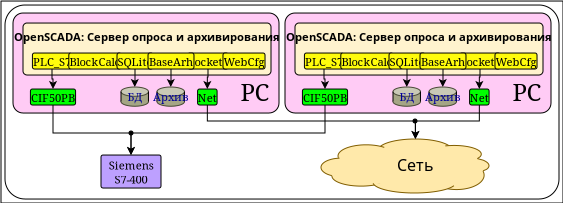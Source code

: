 <?xml version="1.0" encoding="UTF-8"?>
<dia:diagram xmlns:dia="http://www.lysator.liu.se/~alla/dia/">
  <dia:layer name="Тло" visible="true">
    <dia:object type="Standard - Box" version="0" id="O0">
      <dia:attribute name="obj_pos">
        <dia:point val="15.4,0.2"/>
      </dia:attribute>
      <dia:attribute name="obj_bb">
        <dia:rectangle val="15.4,0.2;43.5,10.3"/>
      </dia:attribute>
      <dia:attribute name="elem_corner">
        <dia:point val="15.4,0.2"/>
      </dia:attribute>
      <dia:attribute name="elem_width">
        <dia:real val="28.1"/>
      </dia:attribute>
      <dia:attribute name="elem_height">
        <dia:real val="10.1"/>
      </dia:attribute>
      <dia:attribute name="border_width">
        <dia:real val="0"/>
      </dia:attribute>
      <dia:attribute name="show_background">
        <dia:boolean val="true"/>
      </dia:attribute>
      <dia:attribute name="corner_radius">
        <dia:real val="1.175e-39"/>
      </dia:attribute>
    </dia:object>
    <dia:group>
      <dia:object type="Standard - Box" version="0" id="O1">
        <dia:attribute name="obj_pos">
          <dia:point val="15.6,0.4"/>
        </dia:attribute>
        <dia:attribute name="obj_bb">
          <dia:rectangle val="15.575,0.375;43.325,10.125"/>
        </dia:attribute>
        <dia:attribute name="elem_corner">
          <dia:point val="15.6,0.4"/>
        </dia:attribute>
        <dia:attribute name="elem_width">
          <dia:real val="27.7"/>
        </dia:attribute>
        <dia:attribute name="elem_height">
          <dia:real val="9.7"/>
        </dia:attribute>
        <dia:attribute name="border_width">
          <dia:real val="0.05"/>
        </dia:attribute>
        <dia:attribute name="show_background">
          <dia:boolean val="true"/>
        </dia:attribute>
        <dia:attribute name="corner_radius">
          <dia:real val="1"/>
        </dia:attribute>
      </dia:object>
      <dia:object type="Flowchart - Box" version="0" id="O2">
        <dia:attribute name="obj_pos">
          <dia:point val="20.4,7.9"/>
        </dia:attribute>
        <dia:attribute name="obj_bb">
          <dia:rectangle val="20.375,7.875;23.425,9.575"/>
        </dia:attribute>
        <dia:attribute name="elem_corner">
          <dia:point val="20.4,7.9"/>
        </dia:attribute>
        <dia:attribute name="elem_width">
          <dia:real val="3"/>
        </dia:attribute>
        <dia:attribute name="elem_height">
          <dia:real val="1.65"/>
        </dia:attribute>
        <dia:attribute name="border_width">
          <dia:real val="0.05"/>
        </dia:attribute>
        <dia:attribute name="inner_color">
          <dia:color val="#bda0ff"/>
        </dia:attribute>
        <dia:attribute name="show_background">
          <dia:boolean val="true"/>
        </dia:attribute>
        <dia:attribute name="corner_radius">
          <dia:real val="0.1"/>
        </dia:attribute>
        <dia:attribute name="padding">
          <dia:real val="0.1"/>
        </dia:attribute>
        <dia:attribute name="text">
          <dia:composite type="text">
            <dia:attribute name="string">
              <dia:string>#Siemens
S7-400#</dia:string>
            </dia:attribute>
            <dia:attribute name="font">
              <dia:font family="serif" style="0" name="Times-Roman"/>
            </dia:attribute>
            <dia:attribute name="height">
              <dia:real val="0.7"/>
            </dia:attribute>
            <dia:attribute name="pos">
              <dia:point val="21.9,8.525"/>
            </dia:attribute>
            <dia:attribute name="color">
              <dia:color val="#000000"/>
            </dia:attribute>
            <dia:attribute name="alignment">
              <dia:enum val="1"/>
            </dia:attribute>
          </dia:composite>
        </dia:attribute>
      </dia:object>
      <dia:group>
        <dia:object type="Cisco - Cloud Gold" version="0" id="O3">
          <dia:attribute name="obj_pos">
            <dia:point val="31.4,7.1"/>
          </dia:attribute>
          <dia:attribute name="obj_bb">
            <dia:rectangle val="31.399,7.099;39.8,9.8"/>
          </dia:attribute>
          <dia:attribute name="elem_corner">
            <dia:point val="31.4,7.1"/>
          </dia:attribute>
          <dia:attribute name="elem_width">
            <dia:real val="8.4"/>
          </dia:attribute>
          <dia:attribute name="elem_height">
            <dia:real val="2.7"/>
          </dia:attribute>
          <dia:attribute name="line_width">
            <dia:real val="0.1"/>
          </dia:attribute>
          <dia:attribute name="line_colour">
            <dia:color val="#000000"/>
          </dia:attribute>
          <dia:attribute name="fill_colour">
            <dia:color val="#ffffff"/>
          </dia:attribute>
          <dia:attribute name="show_background">
            <dia:boolean val="true"/>
          </dia:attribute>
          <dia:attribute name="line_style">
            <dia:enum val="0"/>
            <dia:real val="1"/>
          </dia:attribute>
          <dia:attribute name="flip_horizontal">
            <dia:boolean val="false"/>
          </dia:attribute>
          <dia:attribute name="flip_vertical">
            <dia:boolean val="false"/>
          </dia:attribute>
        </dia:object>
        <dia:object type="Standard - Text" version="0" id="O4">
          <dia:attribute name="obj_pos">
            <dia:point val="35.2,8.7"/>
          </dia:attribute>
          <dia:attribute name="obj_bb">
            <dia:rectangle val="35.2,7.95;36.9,9.2"/>
          </dia:attribute>
          <dia:attribute name="text">
            <dia:composite type="text">
              <dia:attribute name="string">
                <dia:string>#Сеть#</dia:string>
              </dia:attribute>
              <dia:attribute name="font">
                <dia:font family="sans" style="0" name="Helvetica"/>
              </dia:attribute>
              <dia:attribute name="height">
                <dia:real val="1"/>
              </dia:attribute>
              <dia:attribute name="pos">
                <dia:point val="35.2,8.7"/>
              </dia:attribute>
              <dia:attribute name="color">
                <dia:color val="#000000"/>
              </dia:attribute>
              <dia:attribute name="alignment">
                <dia:enum val="0"/>
              </dia:attribute>
            </dia:composite>
          </dia:attribute>
        </dia:object>
      </dia:group>
      <dia:group>
        <dia:object type="Standard - Box" version="0" id="O5">
          <dia:attribute name="obj_pos">
            <dia:point val="16,0.8"/>
          </dia:attribute>
          <dia:attribute name="obj_bb">
            <dia:rectangle val="15.975,0.775;29.325,5.825"/>
          </dia:attribute>
          <dia:attribute name="elem_corner">
            <dia:point val="16,0.8"/>
          </dia:attribute>
          <dia:attribute name="elem_width">
            <dia:real val="13.3"/>
          </dia:attribute>
          <dia:attribute name="elem_height">
            <dia:real val="5"/>
          </dia:attribute>
          <dia:attribute name="border_width">
            <dia:real val="0.05"/>
          </dia:attribute>
          <dia:attribute name="inner_color">
            <dia:color val="#ffcbf5"/>
          </dia:attribute>
          <dia:attribute name="show_background">
            <dia:boolean val="true"/>
          </dia:attribute>
          <dia:attribute name="corner_radius">
            <dia:real val="0.5"/>
          </dia:attribute>
        </dia:object>
        <dia:object type="Standard - Box" version="0" id="O6">
          <dia:attribute name="obj_pos">
            <dia:point val="16.5,1.3"/>
          </dia:attribute>
          <dia:attribute name="obj_bb">
            <dia:rectangle val="16.475,1.275;28.925,3.925"/>
          </dia:attribute>
          <dia:attribute name="elem_corner">
            <dia:point val="16.5,1.3"/>
          </dia:attribute>
          <dia:attribute name="elem_width">
            <dia:real val="12.4"/>
          </dia:attribute>
          <dia:attribute name="elem_height">
            <dia:real val="2.6"/>
          </dia:attribute>
          <dia:attribute name="border_width">
            <dia:real val="0.05"/>
          </dia:attribute>
          <dia:attribute name="inner_color">
            <dia:color val="#fff3ce"/>
          </dia:attribute>
          <dia:attribute name="show_background">
            <dia:boolean val="true"/>
          </dia:attribute>
          <dia:attribute name="corner_radius">
            <dia:real val="0.2"/>
          </dia:attribute>
        </dia:object>
        <dia:object type="Standard - Text" version="0" id="O7">
          <dia:attribute name="obj_pos">
            <dia:point val="28.1,5.2"/>
          </dia:attribute>
          <dia:attribute name="obj_bb">
            <dia:rectangle val="27.425,4.15;28.775,5.95"/>
          </dia:attribute>
          <dia:attribute name="text">
            <dia:composite type="text">
              <dia:attribute name="string">
                <dia:string>#PC#</dia:string>
              </dia:attribute>
              <dia:attribute name="font">
                <dia:font family="serif" style="0" name="Times-Roman"/>
              </dia:attribute>
              <dia:attribute name="height">
                <dia:real val="1.5"/>
              </dia:attribute>
              <dia:attribute name="pos">
                <dia:point val="28.1,5.2"/>
              </dia:attribute>
              <dia:attribute name="color">
                <dia:color val="#000000"/>
              </dia:attribute>
              <dia:attribute name="alignment">
                <dia:enum val="1"/>
              </dia:attribute>
            </dia:composite>
          </dia:attribute>
        </dia:object>
        <dia:object type="Flowchart - Box" version="0" id="O8">
          <dia:attribute name="obj_pos">
            <dia:point val="17,4.6"/>
          </dia:attribute>
          <dia:attribute name="obj_bb">
            <dia:rectangle val="16.975,4.575;19.025,5.425"/>
          </dia:attribute>
          <dia:attribute name="elem_corner">
            <dia:point val="17,4.6"/>
          </dia:attribute>
          <dia:attribute name="elem_width">
            <dia:real val="2"/>
          </dia:attribute>
          <dia:attribute name="elem_height">
            <dia:real val="0.8"/>
          </dia:attribute>
          <dia:attribute name="border_width">
            <dia:real val="0.05"/>
          </dia:attribute>
          <dia:attribute name="inner_color">
            <dia:color val="#00ff00"/>
          </dia:attribute>
          <dia:attribute name="show_background">
            <dia:boolean val="true"/>
          </dia:attribute>
          <dia:attribute name="corner_radius">
            <dia:real val="0.1"/>
          </dia:attribute>
          <dia:attribute name="padding">
            <dia:real val="0"/>
          </dia:attribute>
          <dia:attribute name="text">
            <dia:composite type="text">
              <dia:attribute name="string">
                <dia:string>#CIF50PB#</dia:string>
              </dia:attribute>
              <dia:attribute name="font">
                <dia:font family="serif" style="0" name="Times-Roman"/>
              </dia:attribute>
              <dia:attribute name="height">
                <dia:real val="0.7"/>
              </dia:attribute>
              <dia:attribute name="pos">
                <dia:point val="18,5.15"/>
              </dia:attribute>
              <dia:attribute name="color">
                <dia:color val="#000000"/>
              </dia:attribute>
              <dia:attribute name="alignment">
                <dia:enum val="1"/>
              </dia:attribute>
            </dia:composite>
          </dia:attribute>
        </dia:object>
        <dia:object type="Flowchart - Box" version="0" id="O9">
          <dia:attribute name="obj_pos">
            <dia:point val="17,2.8"/>
          </dia:attribute>
          <dia:attribute name="obj_bb">
            <dia:rectangle val="16.975,2.775;18.925,3.625"/>
          </dia:attribute>
          <dia:attribute name="elem_corner">
            <dia:point val="17,2.8"/>
          </dia:attribute>
          <dia:attribute name="elem_width">
            <dia:real val="1.9"/>
          </dia:attribute>
          <dia:attribute name="elem_height">
            <dia:real val="0.8"/>
          </dia:attribute>
          <dia:attribute name="border_width">
            <dia:real val="0.05"/>
          </dia:attribute>
          <dia:attribute name="inner_color">
            <dia:color val="#fffc0c"/>
          </dia:attribute>
          <dia:attribute name="show_background">
            <dia:boolean val="true"/>
          </dia:attribute>
          <dia:attribute name="corner_radius">
            <dia:real val="0.1"/>
          </dia:attribute>
          <dia:attribute name="padding">
            <dia:real val="0"/>
          </dia:attribute>
          <dia:attribute name="text">
            <dia:composite type="text">
              <dia:attribute name="string">
                <dia:string>#PLC_S7#</dia:string>
              </dia:attribute>
              <dia:attribute name="font">
                <dia:font family="serif" style="0" name="Times-Roman"/>
              </dia:attribute>
              <dia:attribute name="height">
                <dia:real val="0.7"/>
              </dia:attribute>
              <dia:attribute name="pos">
                <dia:point val="17.95,3.35"/>
              </dia:attribute>
              <dia:attribute name="color">
                <dia:color val="#000000"/>
              </dia:attribute>
              <dia:attribute name="alignment">
                <dia:enum val="1"/>
              </dia:attribute>
            </dia:composite>
          </dia:attribute>
        </dia:object>
        <dia:object type="Standard - ZigZagLine" version="1" id="O10">
          <dia:attribute name="obj_pos">
            <dia:point val="17.95,3.6"/>
          </dia:attribute>
          <dia:attribute name="obj_bb">
            <dia:rectangle val="17.7,3.575;18.3,4.625"/>
          </dia:attribute>
          <dia:attribute name="orth_points">
            <dia:point val="17.95,3.6"/>
            <dia:point val="17.95,4.1"/>
            <dia:point val="18,4.1"/>
            <dia:point val="18,4.6"/>
          </dia:attribute>
          <dia:attribute name="orth_orient">
            <dia:enum val="1"/>
            <dia:enum val="0"/>
            <dia:enum val="1"/>
          </dia:attribute>
          <dia:attribute name="autorouting">
            <dia:boolean val="false"/>
          </dia:attribute>
          <dia:attribute name="line_width">
            <dia:real val="0.05"/>
          </dia:attribute>
          <dia:attribute name="end_arrow">
            <dia:enum val="22"/>
          </dia:attribute>
          <dia:attribute name="end_arrow_length">
            <dia:real val="0.3"/>
          </dia:attribute>
          <dia:attribute name="end_arrow_width">
            <dia:real val="0.3"/>
          </dia:attribute>
          <dia:connections>
            <dia:connection handle="0" to="O9" connection="13"/>
            <dia:connection handle="1" to="O8" connection="2"/>
          </dia:connections>
        </dia:object>
        <dia:object type="Standard - Text" version="0" id="O11">
          <dia:attribute name="obj_pos">
            <dia:point val="22.7,2.2"/>
          </dia:attribute>
          <dia:attribute name="obj_bb">
            <dia:rectangle val="16.875,1.65;28.525,2.55"/>
          </dia:attribute>
          <dia:attribute name="text">
            <dia:composite type="text">
              <dia:attribute name="string">
                <dia:string>#OpenSCADA: Сервер опроса и архивирования#</dia:string>
              </dia:attribute>
              <dia:attribute name="font">
                <dia:font family="sans" style="80" name="Helvetica-Bold"/>
              </dia:attribute>
              <dia:attribute name="height">
                <dia:real val="0.7"/>
              </dia:attribute>
              <dia:attribute name="pos">
                <dia:point val="22.7,2.2"/>
              </dia:attribute>
              <dia:attribute name="color">
                <dia:color val="#000000"/>
              </dia:attribute>
              <dia:attribute name="alignment">
                <dia:enum val="1"/>
              </dia:attribute>
            </dia:composite>
          </dia:attribute>
        </dia:object>
        <dia:object type="Flowchart - Box" version="0" id="O12">
          <dia:attribute name="obj_pos">
            <dia:point val="19,2.8"/>
          </dia:attribute>
          <dia:attribute name="obj_bb">
            <dia:rectangle val="18.975,2.775;21.225,3.625"/>
          </dia:attribute>
          <dia:attribute name="elem_corner">
            <dia:point val="19,2.8"/>
          </dia:attribute>
          <dia:attribute name="elem_width">
            <dia:real val="2.2"/>
          </dia:attribute>
          <dia:attribute name="elem_height">
            <dia:real val="0.8"/>
          </dia:attribute>
          <dia:attribute name="border_width">
            <dia:real val="0.05"/>
          </dia:attribute>
          <dia:attribute name="inner_color">
            <dia:color val="#fffc0c"/>
          </dia:attribute>
          <dia:attribute name="show_background">
            <dia:boolean val="true"/>
          </dia:attribute>
          <dia:attribute name="corner_radius">
            <dia:real val="0.1"/>
          </dia:attribute>
          <dia:attribute name="padding">
            <dia:real val="0"/>
          </dia:attribute>
          <dia:attribute name="text">
            <dia:composite type="text">
              <dia:attribute name="string">
                <dia:string>#BlockCalc#</dia:string>
              </dia:attribute>
              <dia:attribute name="font">
                <dia:font family="serif" style="0" name="Times-Roman"/>
              </dia:attribute>
              <dia:attribute name="height">
                <dia:real val="0.7"/>
              </dia:attribute>
              <dia:attribute name="pos">
                <dia:point val="20.1,3.35"/>
              </dia:attribute>
              <dia:attribute name="color">
                <dia:color val="#000000"/>
              </dia:attribute>
              <dia:attribute name="alignment">
                <dia:enum val="1"/>
              </dia:attribute>
            </dia:composite>
          </dia:attribute>
        </dia:object>
        <dia:object type="Flowchart - Box" version="0" id="O13">
          <dia:attribute name="obj_pos">
            <dia:point val="24.9,2.8"/>
          </dia:attribute>
          <dia:attribute name="obj_bb">
            <dia:rectangle val="24.875,2.775;26.625,3.625"/>
          </dia:attribute>
          <dia:attribute name="elem_corner">
            <dia:point val="24.9,2.8"/>
          </dia:attribute>
          <dia:attribute name="elem_width">
            <dia:real val="1.7"/>
          </dia:attribute>
          <dia:attribute name="elem_height">
            <dia:real val="0.8"/>
          </dia:attribute>
          <dia:attribute name="border_width">
            <dia:real val="0.05"/>
          </dia:attribute>
          <dia:attribute name="inner_color">
            <dia:color val="#fffc0c"/>
          </dia:attribute>
          <dia:attribute name="show_background">
            <dia:boolean val="true"/>
          </dia:attribute>
          <dia:attribute name="corner_radius">
            <dia:real val="0.1"/>
          </dia:attribute>
          <dia:attribute name="padding">
            <dia:real val="0"/>
          </dia:attribute>
          <dia:attribute name="text">
            <dia:composite type="text">
              <dia:attribute name="string">
                <dia:string>#Sockets#</dia:string>
              </dia:attribute>
              <dia:attribute name="font">
                <dia:font family="serif" style="0" name="Times-Roman"/>
              </dia:attribute>
              <dia:attribute name="height">
                <dia:real val="0.7"/>
              </dia:attribute>
              <dia:attribute name="pos">
                <dia:point val="25.75,3.35"/>
              </dia:attribute>
              <dia:attribute name="color">
                <dia:color val="#000000"/>
              </dia:attribute>
              <dia:attribute name="alignment">
                <dia:enum val="1"/>
              </dia:attribute>
            </dia:composite>
          </dia:attribute>
        </dia:object>
        <dia:object type="Flowchart - Box" version="0" id="O14">
          <dia:attribute name="obj_pos">
            <dia:point val="25.3,4.6"/>
          </dia:attribute>
          <dia:attribute name="obj_bb">
            <dia:rectangle val="25.275,4.575;26.159,5.425"/>
          </dia:attribute>
          <dia:attribute name="elem_corner">
            <dia:point val="25.3,4.6"/>
          </dia:attribute>
          <dia:attribute name="elem_width">
            <dia:real val="0.834"/>
          </dia:attribute>
          <dia:attribute name="elem_height">
            <dia:real val="0.8"/>
          </dia:attribute>
          <dia:attribute name="border_width">
            <dia:real val="0.05"/>
          </dia:attribute>
          <dia:attribute name="inner_color">
            <dia:color val="#00ff00"/>
          </dia:attribute>
          <dia:attribute name="show_background">
            <dia:boolean val="true"/>
          </dia:attribute>
          <dia:attribute name="corner_radius">
            <dia:real val="0.1"/>
          </dia:attribute>
          <dia:attribute name="padding">
            <dia:real val="0"/>
          </dia:attribute>
          <dia:attribute name="text">
            <dia:composite type="text">
              <dia:attribute name="string">
                <dia:string>#Net#</dia:string>
              </dia:attribute>
              <dia:attribute name="font">
                <dia:font family="serif" style="0" name="Times-Roman"/>
              </dia:attribute>
              <dia:attribute name="height">
                <dia:real val="0.7"/>
              </dia:attribute>
              <dia:attribute name="pos">
                <dia:point val="25.717,5.15"/>
              </dia:attribute>
              <dia:attribute name="color">
                <dia:color val="#000000"/>
              </dia:attribute>
              <dia:attribute name="alignment">
                <dia:enum val="1"/>
              </dia:attribute>
            </dia:composite>
          </dia:attribute>
        </dia:object>
        <dia:object type="Standard - ZigZagLine" version="1" id="O15">
          <dia:attribute name="obj_pos">
            <dia:point val="25.75,3.6"/>
          </dia:attribute>
          <dia:attribute name="obj_bb">
            <dia:rectangle val="25.417,3.575;26.017,4.625"/>
          </dia:attribute>
          <dia:attribute name="orth_points">
            <dia:point val="25.75,3.6"/>
            <dia:point val="25.75,4"/>
            <dia:point val="25.717,4"/>
            <dia:point val="25.717,4.6"/>
          </dia:attribute>
          <dia:attribute name="orth_orient">
            <dia:enum val="1"/>
            <dia:enum val="0"/>
            <dia:enum val="1"/>
          </dia:attribute>
          <dia:attribute name="autorouting">
            <dia:boolean val="false"/>
          </dia:attribute>
          <dia:attribute name="line_width">
            <dia:real val="0.05"/>
          </dia:attribute>
          <dia:attribute name="end_arrow">
            <dia:enum val="22"/>
          </dia:attribute>
          <dia:attribute name="end_arrow_length">
            <dia:real val="0.3"/>
          </dia:attribute>
          <dia:attribute name="end_arrow_width">
            <dia:real val="0.3"/>
          </dia:attribute>
          <dia:connections>
            <dia:connection handle="0" to="O13" connection="13"/>
            <dia:connection handle="1" to="O14" connection="2"/>
          </dia:connections>
        </dia:object>
        <dia:object type="Flowchart - Box" version="0" id="O16">
          <dia:attribute name="obj_pos">
            <dia:point val="21.3,2.8"/>
          </dia:attribute>
          <dia:attribute name="obj_bb">
            <dia:rectangle val="21.275,2.775;22.925,3.625"/>
          </dia:attribute>
          <dia:attribute name="elem_corner">
            <dia:point val="21.3,2.8"/>
          </dia:attribute>
          <dia:attribute name="elem_width">
            <dia:real val="1.6"/>
          </dia:attribute>
          <dia:attribute name="elem_height">
            <dia:real val="0.8"/>
          </dia:attribute>
          <dia:attribute name="border_width">
            <dia:real val="0.05"/>
          </dia:attribute>
          <dia:attribute name="inner_color">
            <dia:color val="#fffc0c"/>
          </dia:attribute>
          <dia:attribute name="show_background">
            <dia:boolean val="true"/>
          </dia:attribute>
          <dia:attribute name="corner_radius">
            <dia:real val="0.1"/>
          </dia:attribute>
          <dia:attribute name="padding">
            <dia:real val="0"/>
          </dia:attribute>
          <dia:attribute name="text">
            <dia:composite type="text">
              <dia:attribute name="string">
                <dia:string>#SQLite#</dia:string>
              </dia:attribute>
              <dia:attribute name="font">
                <dia:font family="serif" style="0" name="Times-Roman"/>
              </dia:attribute>
              <dia:attribute name="height">
                <dia:real val="0.7"/>
              </dia:attribute>
              <dia:attribute name="pos">
                <dia:point val="22.1,3.35"/>
              </dia:attribute>
              <dia:attribute name="color">
                <dia:color val="#000000"/>
              </dia:attribute>
              <dia:attribute name="alignment">
                <dia:enum val="1"/>
              </dia:attribute>
            </dia:composite>
          </dia:attribute>
        </dia:object>
        <dia:object type="Standard - ZigZagLine" version="1" id="O17">
          <dia:attribute name="obj_pos">
            <dia:point val="22.1,3.6"/>
          </dia:attribute>
          <dia:attribute name="obj_bb">
            <dia:rectangle val="21.789,3.575;22.389,4.525"/>
          </dia:attribute>
          <dia:attribute name="orth_points">
            <dia:point val="22.1,3.6"/>
            <dia:point val="22.1,4.2"/>
            <dia:point val="22.089,4.2"/>
            <dia:point val="22.089,4.5"/>
          </dia:attribute>
          <dia:attribute name="orth_orient">
            <dia:enum val="1"/>
            <dia:enum val="0"/>
            <dia:enum val="1"/>
          </dia:attribute>
          <dia:attribute name="autorouting">
            <dia:boolean val="false"/>
          </dia:attribute>
          <dia:attribute name="line_width">
            <dia:real val="0.05"/>
          </dia:attribute>
          <dia:attribute name="end_arrow">
            <dia:enum val="22"/>
          </dia:attribute>
          <dia:attribute name="end_arrow_length">
            <dia:real val="0.3"/>
          </dia:attribute>
          <dia:attribute name="end_arrow_width">
            <dia:real val="0.3"/>
          </dia:attribute>
          <dia:connections>
            <dia:connection handle="0" to="O16" connection="13"/>
          </dia:connections>
        </dia:object>
        <dia:object type="Flowchart - Box" version="0" id="O18">
          <dia:attribute name="obj_pos">
            <dia:point val="26.7,2.8"/>
          </dia:attribute>
          <dia:attribute name="obj_bb">
            <dia:rectangle val="26.675,2.775;28.425,3.625"/>
          </dia:attribute>
          <dia:attribute name="elem_corner">
            <dia:point val="26.7,2.8"/>
          </dia:attribute>
          <dia:attribute name="elem_width">
            <dia:real val="1.7"/>
          </dia:attribute>
          <dia:attribute name="elem_height">
            <dia:real val="0.8"/>
          </dia:attribute>
          <dia:attribute name="border_width">
            <dia:real val="0.05"/>
          </dia:attribute>
          <dia:attribute name="inner_color">
            <dia:color val="#fffc0c"/>
          </dia:attribute>
          <dia:attribute name="show_background">
            <dia:boolean val="true"/>
          </dia:attribute>
          <dia:attribute name="corner_radius">
            <dia:real val="0.1"/>
          </dia:attribute>
          <dia:attribute name="padding">
            <dia:real val="0"/>
          </dia:attribute>
          <dia:attribute name="text">
            <dia:composite type="text">
              <dia:attribute name="string">
                <dia:string>#WebCfg#</dia:string>
              </dia:attribute>
              <dia:attribute name="font">
                <dia:font family="serif" style="0" name="Times-Roman"/>
              </dia:attribute>
              <dia:attribute name="height">
                <dia:real val="0.7"/>
              </dia:attribute>
              <dia:attribute name="pos">
                <dia:point val="27.55,3.35"/>
              </dia:attribute>
              <dia:attribute name="color">
                <dia:color val="#000000"/>
              </dia:attribute>
              <dia:attribute name="alignment">
                <dia:enum val="1"/>
              </dia:attribute>
            </dia:composite>
          </dia:attribute>
        </dia:object>
        <dia:object type="Flowchart - Box" version="0" id="O19">
          <dia:attribute name="obj_pos">
            <dia:point val="23,2.8"/>
          </dia:attribute>
          <dia:attribute name="obj_bb">
            <dia:rectangle val="22.975,2.775;24.825,3.625"/>
          </dia:attribute>
          <dia:attribute name="elem_corner">
            <dia:point val="23,2.8"/>
          </dia:attribute>
          <dia:attribute name="elem_width">
            <dia:real val="1.8"/>
          </dia:attribute>
          <dia:attribute name="elem_height">
            <dia:real val="0.8"/>
          </dia:attribute>
          <dia:attribute name="border_width">
            <dia:real val="0.05"/>
          </dia:attribute>
          <dia:attribute name="inner_color">
            <dia:color val="#fffc0c"/>
          </dia:attribute>
          <dia:attribute name="show_background">
            <dia:boolean val="true"/>
          </dia:attribute>
          <dia:attribute name="corner_radius">
            <dia:real val="0.1"/>
          </dia:attribute>
          <dia:attribute name="padding">
            <dia:real val="0"/>
          </dia:attribute>
          <dia:attribute name="text">
            <dia:composite type="text">
              <dia:attribute name="string">
                <dia:string>#BaseArh#</dia:string>
              </dia:attribute>
              <dia:attribute name="font">
                <dia:font family="serif" style="0" name="Times-Roman"/>
              </dia:attribute>
              <dia:attribute name="height">
                <dia:real val="0.7"/>
              </dia:attribute>
              <dia:attribute name="pos">
                <dia:point val="23.9,3.35"/>
              </dia:attribute>
              <dia:attribute name="color">
                <dia:color val="#000000"/>
              </dia:attribute>
              <dia:attribute name="alignment">
                <dia:enum val="1"/>
              </dia:attribute>
            </dia:composite>
          </dia:attribute>
        </dia:object>
        <dia:object type="Standard - ZigZagLine" version="1" id="O20">
          <dia:attribute name="obj_pos">
            <dia:point val="23.9,3.6"/>
          </dia:attribute>
          <dia:attribute name="obj_bb">
            <dia:rectangle val="23.589,3.575;24.189,4.525"/>
          </dia:attribute>
          <dia:attribute name="orth_points">
            <dia:point val="23.9,3.6"/>
            <dia:point val="23.9,4.2"/>
            <dia:point val="23.889,4.2"/>
            <dia:point val="23.889,4.5"/>
          </dia:attribute>
          <dia:attribute name="orth_orient">
            <dia:enum val="1"/>
            <dia:enum val="0"/>
            <dia:enum val="1"/>
          </dia:attribute>
          <dia:attribute name="autorouting">
            <dia:boolean val="false"/>
          </dia:attribute>
          <dia:attribute name="line_width">
            <dia:real val="0.05"/>
          </dia:attribute>
          <dia:attribute name="end_arrow">
            <dia:enum val="22"/>
          </dia:attribute>
          <dia:attribute name="end_arrow_length">
            <dia:real val="0.3"/>
          </dia:attribute>
          <dia:attribute name="end_arrow_width">
            <dia:real val="0.3"/>
          </dia:attribute>
          <dia:connections>
            <dia:connection handle="0" to="O19" connection="13"/>
          </dia:connections>
        </dia:object>
        <dia:group>
          <dia:object type="Cisco - Relational Database" version="0" id="O21">
            <dia:attribute name="obj_pos">
              <dia:point val="21.4,4.5"/>
            </dia:attribute>
            <dia:attribute name="obj_bb">
              <dia:rectangle val="21.399,4.5;22.781,5.47"/>
            </dia:attribute>
            <dia:attribute name="elem_corner">
              <dia:point val="21.4,4.5"/>
            </dia:attribute>
            <dia:attribute name="elem_width">
              <dia:real val="1.381"/>
            </dia:attribute>
            <dia:attribute name="elem_height">
              <dia:real val="0.969"/>
            </dia:attribute>
            <dia:attribute name="line_width">
              <dia:real val="0.1"/>
            </dia:attribute>
            <dia:attribute name="line_colour">
              <dia:color val="#000000"/>
            </dia:attribute>
            <dia:attribute name="fill_colour">
              <dia:color val="#ffffff"/>
            </dia:attribute>
            <dia:attribute name="show_background">
              <dia:boolean val="true"/>
            </dia:attribute>
            <dia:attribute name="line_style">
              <dia:enum val="0"/>
              <dia:real val="1"/>
            </dia:attribute>
            <dia:attribute name="flip_horizontal">
              <dia:boolean val="false"/>
            </dia:attribute>
            <dia:attribute name="flip_vertical">
              <dia:boolean val="false"/>
            </dia:attribute>
          </dia:object>
          <dia:object type="Standard - Text" version="0" id="O22">
            <dia:attribute name="obj_pos">
              <dia:point val="22.1,5.2"/>
            </dia:attribute>
            <dia:attribute name="obj_bb">
              <dia:rectangle val="21.775,4.7;22.425,5.6"/>
            </dia:attribute>
            <dia:attribute name="text">
              <dia:composite type="text">
                <dia:attribute name="string">
                  <dia:string>#БД#</dia:string>
                </dia:attribute>
                <dia:attribute name="font">
                  <dia:font family="serif" style="0" name="Times-Roman"/>
                </dia:attribute>
                <dia:attribute name="height">
                  <dia:real val="0.7"/>
                </dia:attribute>
                <dia:attribute name="pos">
                  <dia:point val="22.1,5.2"/>
                </dia:attribute>
                <dia:attribute name="color">
                  <dia:color val="#000099"/>
                </dia:attribute>
                <dia:attribute name="alignment">
                  <dia:enum val="1"/>
                </dia:attribute>
              </dia:composite>
            </dia:attribute>
          </dia:object>
        </dia:group>
        <dia:group>
          <dia:object type="Cisco - Relational Database" version="0" id="O23">
            <dia:attribute name="obj_pos">
              <dia:point val="23.2,4.5"/>
            </dia:attribute>
            <dia:attribute name="obj_bb">
              <dia:rectangle val="23.2,4.5;24.581,5.47"/>
            </dia:attribute>
            <dia:attribute name="elem_corner">
              <dia:point val="23.2,4.5"/>
            </dia:attribute>
            <dia:attribute name="elem_width">
              <dia:real val="1.381"/>
            </dia:attribute>
            <dia:attribute name="elem_height">
              <dia:real val="0.969"/>
            </dia:attribute>
            <dia:attribute name="line_width">
              <dia:real val="0.1"/>
            </dia:attribute>
            <dia:attribute name="line_colour">
              <dia:color val="#000000"/>
            </dia:attribute>
            <dia:attribute name="fill_colour">
              <dia:color val="#ffffff"/>
            </dia:attribute>
            <dia:attribute name="show_background">
              <dia:boolean val="true"/>
            </dia:attribute>
            <dia:attribute name="line_style">
              <dia:enum val="0"/>
              <dia:real val="1"/>
            </dia:attribute>
            <dia:attribute name="flip_horizontal">
              <dia:boolean val="false"/>
            </dia:attribute>
            <dia:attribute name="flip_vertical">
              <dia:boolean val="false"/>
            </dia:attribute>
          </dia:object>
          <dia:object type="Standard - Text" version="0" id="O24">
            <dia:attribute name="obj_pos">
              <dia:point val="23.9,5.2"/>
            </dia:attribute>
            <dia:attribute name="obj_bb">
              <dia:rectangle val="23.225,4.7;24.575,5.6"/>
            </dia:attribute>
            <dia:attribute name="text">
              <dia:composite type="text">
                <dia:attribute name="string">
                  <dia:string>#Архив#</dia:string>
                </dia:attribute>
                <dia:attribute name="font">
                  <dia:font family="serif" style="0" name="Times-Roman"/>
                </dia:attribute>
                <dia:attribute name="height">
                  <dia:real val="0.7"/>
                </dia:attribute>
                <dia:attribute name="pos">
                  <dia:point val="23.9,5.2"/>
                </dia:attribute>
                <dia:attribute name="color">
                  <dia:color val="#000099"/>
                </dia:attribute>
                <dia:attribute name="alignment">
                  <dia:enum val="1"/>
                </dia:attribute>
              </dia:composite>
            </dia:attribute>
          </dia:object>
        </dia:group>
      </dia:group>
      <dia:object type="Standard - ZigZagLine" version="1" id="O25">
        <dia:attribute name="obj_pos">
          <dia:point val="18,5.4"/>
        </dia:attribute>
        <dia:attribute name="obj_bb">
          <dia:rectangle val="17.975,5.375;22.2,7.925"/>
        </dia:attribute>
        <dia:attribute name="orth_points">
          <dia:point val="18,5.4"/>
          <dia:point val="18,6.8"/>
          <dia:point val="21.9,6.8"/>
          <dia:point val="21.9,7.9"/>
        </dia:attribute>
        <dia:attribute name="orth_orient">
          <dia:enum val="1"/>
          <dia:enum val="0"/>
          <dia:enum val="1"/>
        </dia:attribute>
        <dia:attribute name="autorouting">
          <dia:boolean val="false"/>
        </dia:attribute>
        <dia:attribute name="line_width">
          <dia:real val="0.05"/>
        </dia:attribute>
        <dia:attribute name="end_arrow">
          <dia:enum val="22"/>
        </dia:attribute>
        <dia:attribute name="end_arrow_length">
          <dia:real val="0.3"/>
        </dia:attribute>
        <dia:attribute name="end_arrow_width">
          <dia:real val="0.3"/>
        </dia:attribute>
        <dia:connections>
          <dia:connection handle="1" to="O2" connection="2"/>
        </dia:connections>
      </dia:object>
      <dia:object type="Standard - ZigZagLine" version="1" id="O26">
        <dia:attribute name="obj_pos">
          <dia:point val="25.717,5.4"/>
        </dia:attribute>
        <dia:attribute name="obj_bb">
          <dia:rectangle val="25.692,5.375;36.42,7.125"/>
        </dia:attribute>
        <dia:attribute name="orth_points">
          <dia:point val="25.717,5.4"/>
          <dia:point val="25.717,6.2"/>
          <dia:point val="36.12,6.2"/>
          <dia:point val="36.12,7.1"/>
        </dia:attribute>
        <dia:attribute name="orth_orient">
          <dia:enum val="1"/>
          <dia:enum val="0"/>
          <dia:enum val="1"/>
        </dia:attribute>
        <dia:attribute name="autorouting">
          <dia:boolean val="false"/>
        </dia:attribute>
        <dia:attribute name="line_width">
          <dia:real val="0.05"/>
        </dia:attribute>
        <dia:attribute name="end_arrow">
          <dia:enum val="22"/>
        </dia:attribute>
        <dia:attribute name="end_arrow_length">
          <dia:real val="0.3"/>
        </dia:attribute>
        <dia:attribute name="end_arrow_width">
          <dia:real val="0.3"/>
        </dia:attribute>
      </dia:object>
      <dia:group>
        <dia:object type="Standard - Box" version="0" id="O27">
          <dia:attribute name="obj_pos">
            <dia:point val="29.6,0.8"/>
          </dia:attribute>
          <dia:attribute name="obj_bb">
            <dia:rectangle val="29.575,0.775;42.925,5.825"/>
          </dia:attribute>
          <dia:attribute name="elem_corner">
            <dia:point val="29.6,0.8"/>
          </dia:attribute>
          <dia:attribute name="elem_width">
            <dia:real val="13.3"/>
          </dia:attribute>
          <dia:attribute name="elem_height">
            <dia:real val="5"/>
          </dia:attribute>
          <dia:attribute name="border_width">
            <dia:real val="0.05"/>
          </dia:attribute>
          <dia:attribute name="inner_color">
            <dia:color val="#ffcbf5"/>
          </dia:attribute>
          <dia:attribute name="show_background">
            <dia:boolean val="true"/>
          </dia:attribute>
          <dia:attribute name="corner_radius">
            <dia:real val="0.5"/>
          </dia:attribute>
        </dia:object>
        <dia:object type="Standard - Box" version="0" id="O28">
          <dia:attribute name="obj_pos">
            <dia:point val="30.1,1.3"/>
          </dia:attribute>
          <dia:attribute name="obj_bb">
            <dia:rectangle val="30.075,1.275;42.525,3.925"/>
          </dia:attribute>
          <dia:attribute name="elem_corner">
            <dia:point val="30.1,1.3"/>
          </dia:attribute>
          <dia:attribute name="elem_width">
            <dia:real val="12.4"/>
          </dia:attribute>
          <dia:attribute name="elem_height">
            <dia:real val="2.6"/>
          </dia:attribute>
          <dia:attribute name="border_width">
            <dia:real val="0.05"/>
          </dia:attribute>
          <dia:attribute name="inner_color">
            <dia:color val="#fff3ce"/>
          </dia:attribute>
          <dia:attribute name="show_background">
            <dia:boolean val="true"/>
          </dia:attribute>
          <dia:attribute name="corner_radius">
            <dia:real val="0.2"/>
          </dia:attribute>
        </dia:object>
        <dia:object type="Standard - Text" version="0" id="O29">
          <dia:attribute name="obj_pos">
            <dia:point val="41.7,5.2"/>
          </dia:attribute>
          <dia:attribute name="obj_bb">
            <dia:rectangle val="41.025,4.15;42.375,5.95"/>
          </dia:attribute>
          <dia:attribute name="text">
            <dia:composite type="text">
              <dia:attribute name="string">
                <dia:string>#PC#</dia:string>
              </dia:attribute>
              <dia:attribute name="font">
                <dia:font family="serif" style="0" name="Times-Roman"/>
              </dia:attribute>
              <dia:attribute name="height">
                <dia:real val="1.5"/>
              </dia:attribute>
              <dia:attribute name="pos">
                <dia:point val="41.7,5.2"/>
              </dia:attribute>
              <dia:attribute name="color">
                <dia:color val="#000000"/>
              </dia:attribute>
              <dia:attribute name="alignment">
                <dia:enum val="1"/>
              </dia:attribute>
            </dia:composite>
          </dia:attribute>
        </dia:object>
        <dia:object type="Flowchart - Box" version="0" id="O30">
          <dia:attribute name="obj_pos">
            <dia:point val="30.6,4.6"/>
          </dia:attribute>
          <dia:attribute name="obj_bb">
            <dia:rectangle val="30.575,4.575;32.625,5.425"/>
          </dia:attribute>
          <dia:attribute name="elem_corner">
            <dia:point val="30.6,4.6"/>
          </dia:attribute>
          <dia:attribute name="elem_width">
            <dia:real val="2"/>
          </dia:attribute>
          <dia:attribute name="elem_height">
            <dia:real val="0.8"/>
          </dia:attribute>
          <dia:attribute name="border_width">
            <dia:real val="0.05"/>
          </dia:attribute>
          <dia:attribute name="inner_color">
            <dia:color val="#00ff00"/>
          </dia:attribute>
          <dia:attribute name="show_background">
            <dia:boolean val="true"/>
          </dia:attribute>
          <dia:attribute name="corner_radius">
            <dia:real val="0.1"/>
          </dia:attribute>
          <dia:attribute name="padding">
            <dia:real val="0"/>
          </dia:attribute>
          <dia:attribute name="text">
            <dia:composite type="text">
              <dia:attribute name="string">
                <dia:string>#CIF50PB#</dia:string>
              </dia:attribute>
              <dia:attribute name="font">
                <dia:font family="serif" style="0" name="Times-Roman"/>
              </dia:attribute>
              <dia:attribute name="height">
                <dia:real val="0.7"/>
              </dia:attribute>
              <dia:attribute name="pos">
                <dia:point val="31.6,5.15"/>
              </dia:attribute>
              <dia:attribute name="color">
                <dia:color val="#000000"/>
              </dia:attribute>
              <dia:attribute name="alignment">
                <dia:enum val="1"/>
              </dia:attribute>
            </dia:composite>
          </dia:attribute>
        </dia:object>
        <dia:object type="Flowchart - Box" version="0" id="O31">
          <dia:attribute name="obj_pos">
            <dia:point val="30.6,2.8"/>
          </dia:attribute>
          <dia:attribute name="obj_bb">
            <dia:rectangle val="30.575,2.775;32.525,3.625"/>
          </dia:attribute>
          <dia:attribute name="elem_corner">
            <dia:point val="30.6,2.8"/>
          </dia:attribute>
          <dia:attribute name="elem_width">
            <dia:real val="1.9"/>
          </dia:attribute>
          <dia:attribute name="elem_height">
            <dia:real val="0.8"/>
          </dia:attribute>
          <dia:attribute name="border_width">
            <dia:real val="0.05"/>
          </dia:attribute>
          <dia:attribute name="inner_color">
            <dia:color val="#fffc0c"/>
          </dia:attribute>
          <dia:attribute name="show_background">
            <dia:boolean val="true"/>
          </dia:attribute>
          <dia:attribute name="corner_radius">
            <dia:real val="0.1"/>
          </dia:attribute>
          <dia:attribute name="padding">
            <dia:real val="0"/>
          </dia:attribute>
          <dia:attribute name="text">
            <dia:composite type="text">
              <dia:attribute name="string">
                <dia:string>#PLC_S7#</dia:string>
              </dia:attribute>
              <dia:attribute name="font">
                <dia:font family="serif" style="0" name="Times-Roman"/>
              </dia:attribute>
              <dia:attribute name="height">
                <dia:real val="0.7"/>
              </dia:attribute>
              <dia:attribute name="pos">
                <dia:point val="31.55,3.35"/>
              </dia:attribute>
              <dia:attribute name="color">
                <dia:color val="#000000"/>
              </dia:attribute>
              <dia:attribute name="alignment">
                <dia:enum val="1"/>
              </dia:attribute>
            </dia:composite>
          </dia:attribute>
        </dia:object>
        <dia:object type="Standard - ZigZagLine" version="1" id="O32">
          <dia:attribute name="obj_pos">
            <dia:point val="31.55,3.6"/>
          </dia:attribute>
          <dia:attribute name="obj_bb">
            <dia:rectangle val="31.3,3.575;31.9,4.625"/>
          </dia:attribute>
          <dia:attribute name="orth_points">
            <dia:point val="31.55,3.6"/>
            <dia:point val="31.55,4.1"/>
            <dia:point val="31.6,4.1"/>
            <dia:point val="31.6,4.6"/>
          </dia:attribute>
          <dia:attribute name="orth_orient">
            <dia:enum val="1"/>
            <dia:enum val="0"/>
            <dia:enum val="1"/>
          </dia:attribute>
          <dia:attribute name="autorouting">
            <dia:boolean val="false"/>
          </dia:attribute>
          <dia:attribute name="line_width">
            <dia:real val="0.05"/>
          </dia:attribute>
          <dia:attribute name="end_arrow">
            <dia:enum val="22"/>
          </dia:attribute>
          <dia:attribute name="end_arrow_length">
            <dia:real val="0.3"/>
          </dia:attribute>
          <dia:attribute name="end_arrow_width">
            <dia:real val="0.3"/>
          </dia:attribute>
          <dia:connections>
            <dia:connection handle="0" to="O31" connection="13"/>
            <dia:connection handle="1" to="O30" connection="2"/>
          </dia:connections>
        </dia:object>
        <dia:object type="Standard - Text" version="0" id="O33">
          <dia:attribute name="obj_pos">
            <dia:point val="36.3,2.2"/>
          </dia:attribute>
          <dia:attribute name="obj_bb">
            <dia:rectangle val="30.475,1.65;42.125,2.55"/>
          </dia:attribute>
          <dia:attribute name="text">
            <dia:composite type="text">
              <dia:attribute name="string">
                <dia:string>#OpenSCADA: Сервер опроса и архивирования#</dia:string>
              </dia:attribute>
              <dia:attribute name="font">
                <dia:font family="sans" style="80" name="Helvetica-Bold"/>
              </dia:attribute>
              <dia:attribute name="height">
                <dia:real val="0.7"/>
              </dia:attribute>
              <dia:attribute name="pos">
                <dia:point val="36.3,2.2"/>
              </dia:attribute>
              <dia:attribute name="color">
                <dia:color val="#000000"/>
              </dia:attribute>
              <dia:attribute name="alignment">
                <dia:enum val="1"/>
              </dia:attribute>
            </dia:composite>
          </dia:attribute>
        </dia:object>
        <dia:object type="Flowchart - Box" version="0" id="O34">
          <dia:attribute name="obj_pos">
            <dia:point val="32.6,2.8"/>
          </dia:attribute>
          <dia:attribute name="obj_bb">
            <dia:rectangle val="32.575,2.775;34.825,3.625"/>
          </dia:attribute>
          <dia:attribute name="elem_corner">
            <dia:point val="32.6,2.8"/>
          </dia:attribute>
          <dia:attribute name="elem_width">
            <dia:real val="2.2"/>
          </dia:attribute>
          <dia:attribute name="elem_height">
            <dia:real val="0.8"/>
          </dia:attribute>
          <dia:attribute name="border_width">
            <dia:real val="0.05"/>
          </dia:attribute>
          <dia:attribute name="inner_color">
            <dia:color val="#fffc0c"/>
          </dia:attribute>
          <dia:attribute name="show_background">
            <dia:boolean val="true"/>
          </dia:attribute>
          <dia:attribute name="corner_radius">
            <dia:real val="0.1"/>
          </dia:attribute>
          <dia:attribute name="padding">
            <dia:real val="0"/>
          </dia:attribute>
          <dia:attribute name="text">
            <dia:composite type="text">
              <dia:attribute name="string">
                <dia:string>#BlockCalc#</dia:string>
              </dia:attribute>
              <dia:attribute name="font">
                <dia:font family="serif" style="0" name="Times-Roman"/>
              </dia:attribute>
              <dia:attribute name="height">
                <dia:real val="0.7"/>
              </dia:attribute>
              <dia:attribute name="pos">
                <dia:point val="33.7,3.35"/>
              </dia:attribute>
              <dia:attribute name="color">
                <dia:color val="#000000"/>
              </dia:attribute>
              <dia:attribute name="alignment">
                <dia:enum val="1"/>
              </dia:attribute>
            </dia:composite>
          </dia:attribute>
        </dia:object>
        <dia:object type="Flowchart - Box" version="0" id="O35">
          <dia:attribute name="obj_pos">
            <dia:point val="38.5,2.8"/>
          </dia:attribute>
          <dia:attribute name="obj_bb">
            <dia:rectangle val="38.475,2.775;40.225,3.625"/>
          </dia:attribute>
          <dia:attribute name="elem_corner">
            <dia:point val="38.5,2.8"/>
          </dia:attribute>
          <dia:attribute name="elem_width">
            <dia:real val="1.7"/>
          </dia:attribute>
          <dia:attribute name="elem_height">
            <dia:real val="0.8"/>
          </dia:attribute>
          <dia:attribute name="border_width">
            <dia:real val="0.05"/>
          </dia:attribute>
          <dia:attribute name="inner_color">
            <dia:color val="#fffc0c"/>
          </dia:attribute>
          <dia:attribute name="show_background">
            <dia:boolean val="true"/>
          </dia:attribute>
          <dia:attribute name="corner_radius">
            <dia:real val="0.1"/>
          </dia:attribute>
          <dia:attribute name="padding">
            <dia:real val="0"/>
          </dia:attribute>
          <dia:attribute name="text">
            <dia:composite type="text">
              <dia:attribute name="string">
                <dia:string>#Sockets#</dia:string>
              </dia:attribute>
              <dia:attribute name="font">
                <dia:font family="serif" style="0" name="Times-Roman"/>
              </dia:attribute>
              <dia:attribute name="height">
                <dia:real val="0.7"/>
              </dia:attribute>
              <dia:attribute name="pos">
                <dia:point val="39.35,3.35"/>
              </dia:attribute>
              <dia:attribute name="color">
                <dia:color val="#000000"/>
              </dia:attribute>
              <dia:attribute name="alignment">
                <dia:enum val="1"/>
              </dia:attribute>
            </dia:composite>
          </dia:attribute>
        </dia:object>
        <dia:object type="Flowchart - Box" version="0" id="O36">
          <dia:attribute name="obj_pos">
            <dia:point val="38.9,4.6"/>
          </dia:attribute>
          <dia:attribute name="obj_bb">
            <dia:rectangle val="38.875,4.575;39.759,5.425"/>
          </dia:attribute>
          <dia:attribute name="elem_corner">
            <dia:point val="38.9,4.6"/>
          </dia:attribute>
          <dia:attribute name="elem_width">
            <dia:real val="0.834"/>
          </dia:attribute>
          <dia:attribute name="elem_height">
            <dia:real val="0.8"/>
          </dia:attribute>
          <dia:attribute name="border_width">
            <dia:real val="0.05"/>
          </dia:attribute>
          <dia:attribute name="inner_color">
            <dia:color val="#00ff00"/>
          </dia:attribute>
          <dia:attribute name="show_background">
            <dia:boolean val="true"/>
          </dia:attribute>
          <dia:attribute name="corner_radius">
            <dia:real val="0.1"/>
          </dia:attribute>
          <dia:attribute name="padding">
            <dia:real val="0"/>
          </dia:attribute>
          <dia:attribute name="text">
            <dia:composite type="text">
              <dia:attribute name="string">
                <dia:string>#Net#</dia:string>
              </dia:attribute>
              <dia:attribute name="font">
                <dia:font family="serif" style="0" name="Times-Roman"/>
              </dia:attribute>
              <dia:attribute name="height">
                <dia:real val="0.7"/>
              </dia:attribute>
              <dia:attribute name="pos">
                <dia:point val="39.317,5.15"/>
              </dia:attribute>
              <dia:attribute name="color">
                <dia:color val="#000000"/>
              </dia:attribute>
              <dia:attribute name="alignment">
                <dia:enum val="1"/>
              </dia:attribute>
            </dia:composite>
          </dia:attribute>
        </dia:object>
        <dia:object type="Standard - ZigZagLine" version="1" id="O37">
          <dia:attribute name="obj_pos">
            <dia:point val="39.35,3.6"/>
          </dia:attribute>
          <dia:attribute name="obj_bb">
            <dia:rectangle val="39.017,3.575;39.617,4.625"/>
          </dia:attribute>
          <dia:attribute name="orth_points">
            <dia:point val="39.35,3.6"/>
            <dia:point val="39.35,4"/>
            <dia:point val="39.317,4"/>
            <dia:point val="39.317,4.6"/>
          </dia:attribute>
          <dia:attribute name="orth_orient">
            <dia:enum val="1"/>
            <dia:enum val="0"/>
            <dia:enum val="1"/>
          </dia:attribute>
          <dia:attribute name="autorouting">
            <dia:boolean val="false"/>
          </dia:attribute>
          <dia:attribute name="line_width">
            <dia:real val="0.05"/>
          </dia:attribute>
          <dia:attribute name="end_arrow">
            <dia:enum val="22"/>
          </dia:attribute>
          <dia:attribute name="end_arrow_length">
            <dia:real val="0.3"/>
          </dia:attribute>
          <dia:attribute name="end_arrow_width">
            <dia:real val="0.3"/>
          </dia:attribute>
          <dia:connections>
            <dia:connection handle="0" to="O35" connection="13"/>
            <dia:connection handle="1" to="O36" connection="2"/>
          </dia:connections>
        </dia:object>
        <dia:object type="Flowchart - Box" version="0" id="O38">
          <dia:attribute name="obj_pos">
            <dia:point val="34.9,2.8"/>
          </dia:attribute>
          <dia:attribute name="obj_bb">
            <dia:rectangle val="34.875,2.775;36.525,3.625"/>
          </dia:attribute>
          <dia:attribute name="elem_corner">
            <dia:point val="34.9,2.8"/>
          </dia:attribute>
          <dia:attribute name="elem_width">
            <dia:real val="1.6"/>
          </dia:attribute>
          <dia:attribute name="elem_height">
            <dia:real val="0.8"/>
          </dia:attribute>
          <dia:attribute name="border_width">
            <dia:real val="0.05"/>
          </dia:attribute>
          <dia:attribute name="inner_color">
            <dia:color val="#fffc0c"/>
          </dia:attribute>
          <dia:attribute name="show_background">
            <dia:boolean val="true"/>
          </dia:attribute>
          <dia:attribute name="corner_radius">
            <dia:real val="0.1"/>
          </dia:attribute>
          <dia:attribute name="padding">
            <dia:real val="0"/>
          </dia:attribute>
          <dia:attribute name="text">
            <dia:composite type="text">
              <dia:attribute name="string">
                <dia:string>#SQLite#</dia:string>
              </dia:attribute>
              <dia:attribute name="font">
                <dia:font family="serif" style="0" name="Times-Roman"/>
              </dia:attribute>
              <dia:attribute name="height">
                <dia:real val="0.7"/>
              </dia:attribute>
              <dia:attribute name="pos">
                <dia:point val="35.7,3.35"/>
              </dia:attribute>
              <dia:attribute name="color">
                <dia:color val="#000000"/>
              </dia:attribute>
              <dia:attribute name="alignment">
                <dia:enum val="1"/>
              </dia:attribute>
            </dia:composite>
          </dia:attribute>
        </dia:object>
        <dia:object type="Standard - ZigZagLine" version="1" id="O39">
          <dia:attribute name="obj_pos">
            <dia:point val="35.7,3.6"/>
          </dia:attribute>
          <dia:attribute name="obj_bb">
            <dia:rectangle val="35.389,3.575;35.989,4.525"/>
          </dia:attribute>
          <dia:attribute name="orth_points">
            <dia:point val="35.7,3.6"/>
            <dia:point val="35.7,4.2"/>
            <dia:point val="35.689,4.2"/>
            <dia:point val="35.689,4.5"/>
          </dia:attribute>
          <dia:attribute name="orth_orient">
            <dia:enum val="1"/>
            <dia:enum val="0"/>
            <dia:enum val="1"/>
          </dia:attribute>
          <dia:attribute name="autorouting">
            <dia:boolean val="false"/>
          </dia:attribute>
          <dia:attribute name="line_width">
            <dia:real val="0.05"/>
          </dia:attribute>
          <dia:attribute name="end_arrow">
            <dia:enum val="22"/>
          </dia:attribute>
          <dia:attribute name="end_arrow_length">
            <dia:real val="0.3"/>
          </dia:attribute>
          <dia:attribute name="end_arrow_width">
            <dia:real val="0.3"/>
          </dia:attribute>
          <dia:connections>
            <dia:connection handle="0" to="O38" connection="13"/>
          </dia:connections>
        </dia:object>
        <dia:object type="Flowchart - Box" version="0" id="O40">
          <dia:attribute name="obj_pos">
            <dia:point val="40.3,2.8"/>
          </dia:attribute>
          <dia:attribute name="obj_bb">
            <dia:rectangle val="40.275,2.775;42.025,3.625"/>
          </dia:attribute>
          <dia:attribute name="elem_corner">
            <dia:point val="40.3,2.8"/>
          </dia:attribute>
          <dia:attribute name="elem_width">
            <dia:real val="1.7"/>
          </dia:attribute>
          <dia:attribute name="elem_height">
            <dia:real val="0.8"/>
          </dia:attribute>
          <dia:attribute name="border_width">
            <dia:real val="0.05"/>
          </dia:attribute>
          <dia:attribute name="inner_color">
            <dia:color val="#fffc0c"/>
          </dia:attribute>
          <dia:attribute name="show_background">
            <dia:boolean val="true"/>
          </dia:attribute>
          <dia:attribute name="corner_radius">
            <dia:real val="0.1"/>
          </dia:attribute>
          <dia:attribute name="padding">
            <dia:real val="0"/>
          </dia:attribute>
          <dia:attribute name="text">
            <dia:composite type="text">
              <dia:attribute name="string">
                <dia:string>#WebCfg#</dia:string>
              </dia:attribute>
              <dia:attribute name="font">
                <dia:font family="serif" style="0" name="Times-Roman"/>
              </dia:attribute>
              <dia:attribute name="height">
                <dia:real val="0.7"/>
              </dia:attribute>
              <dia:attribute name="pos">
                <dia:point val="41.15,3.35"/>
              </dia:attribute>
              <dia:attribute name="color">
                <dia:color val="#000000"/>
              </dia:attribute>
              <dia:attribute name="alignment">
                <dia:enum val="1"/>
              </dia:attribute>
            </dia:composite>
          </dia:attribute>
        </dia:object>
        <dia:object type="Flowchart - Box" version="0" id="O41">
          <dia:attribute name="obj_pos">
            <dia:point val="36.6,2.8"/>
          </dia:attribute>
          <dia:attribute name="obj_bb">
            <dia:rectangle val="36.575,2.775;38.425,3.625"/>
          </dia:attribute>
          <dia:attribute name="elem_corner">
            <dia:point val="36.6,2.8"/>
          </dia:attribute>
          <dia:attribute name="elem_width">
            <dia:real val="1.8"/>
          </dia:attribute>
          <dia:attribute name="elem_height">
            <dia:real val="0.8"/>
          </dia:attribute>
          <dia:attribute name="border_width">
            <dia:real val="0.05"/>
          </dia:attribute>
          <dia:attribute name="inner_color">
            <dia:color val="#fffc0c"/>
          </dia:attribute>
          <dia:attribute name="show_background">
            <dia:boolean val="true"/>
          </dia:attribute>
          <dia:attribute name="corner_radius">
            <dia:real val="0.1"/>
          </dia:attribute>
          <dia:attribute name="padding">
            <dia:real val="0"/>
          </dia:attribute>
          <dia:attribute name="text">
            <dia:composite type="text">
              <dia:attribute name="string">
                <dia:string>#BaseArh#</dia:string>
              </dia:attribute>
              <dia:attribute name="font">
                <dia:font family="serif" style="0" name="Times-Roman"/>
              </dia:attribute>
              <dia:attribute name="height">
                <dia:real val="0.7"/>
              </dia:attribute>
              <dia:attribute name="pos">
                <dia:point val="37.5,3.35"/>
              </dia:attribute>
              <dia:attribute name="color">
                <dia:color val="#000000"/>
              </dia:attribute>
              <dia:attribute name="alignment">
                <dia:enum val="1"/>
              </dia:attribute>
            </dia:composite>
          </dia:attribute>
        </dia:object>
        <dia:object type="Standard - ZigZagLine" version="1" id="O42">
          <dia:attribute name="obj_pos">
            <dia:point val="37.5,3.6"/>
          </dia:attribute>
          <dia:attribute name="obj_bb">
            <dia:rectangle val="37.189,3.575;37.789,4.525"/>
          </dia:attribute>
          <dia:attribute name="orth_points">
            <dia:point val="37.5,3.6"/>
            <dia:point val="37.5,4.2"/>
            <dia:point val="37.489,4.2"/>
            <dia:point val="37.489,4.5"/>
          </dia:attribute>
          <dia:attribute name="orth_orient">
            <dia:enum val="1"/>
            <dia:enum val="0"/>
            <dia:enum val="1"/>
          </dia:attribute>
          <dia:attribute name="autorouting">
            <dia:boolean val="false"/>
          </dia:attribute>
          <dia:attribute name="line_width">
            <dia:real val="0.05"/>
          </dia:attribute>
          <dia:attribute name="end_arrow">
            <dia:enum val="22"/>
          </dia:attribute>
          <dia:attribute name="end_arrow_length">
            <dia:real val="0.3"/>
          </dia:attribute>
          <dia:attribute name="end_arrow_width">
            <dia:real val="0.3"/>
          </dia:attribute>
          <dia:connections>
            <dia:connection handle="0" to="O41" connection="13"/>
          </dia:connections>
        </dia:object>
        <dia:group>
          <dia:object type="Cisco - Relational Database" version="0" id="O43">
            <dia:attribute name="obj_pos">
              <dia:point val="35,4.5"/>
            </dia:attribute>
            <dia:attribute name="obj_bb">
              <dia:rectangle val="34.999,4.5;36.381,5.47"/>
            </dia:attribute>
            <dia:attribute name="elem_corner">
              <dia:point val="35,4.5"/>
            </dia:attribute>
            <dia:attribute name="elem_width">
              <dia:real val="1.381"/>
            </dia:attribute>
            <dia:attribute name="elem_height">
              <dia:real val="0.969"/>
            </dia:attribute>
            <dia:attribute name="line_width">
              <dia:real val="0.1"/>
            </dia:attribute>
            <dia:attribute name="line_colour">
              <dia:color val="#000000"/>
            </dia:attribute>
            <dia:attribute name="fill_colour">
              <dia:color val="#ffffff"/>
            </dia:attribute>
            <dia:attribute name="show_background">
              <dia:boolean val="true"/>
            </dia:attribute>
            <dia:attribute name="line_style">
              <dia:enum val="0"/>
              <dia:real val="1"/>
            </dia:attribute>
            <dia:attribute name="flip_horizontal">
              <dia:boolean val="false"/>
            </dia:attribute>
            <dia:attribute name="flip_vertical">
              <dia:boolean val="false"/>
            </dia:attribute>
          </dia:object>
          <dia:object type="Standard - Text" version="0" id="O44">
            <dia:attribute name="obj_pos">
              <dia:point val="35.7,5.2"/>
            </dia:attribute>
            <dia:attribute name="obj_bb">
              <dia:rectangle val="35.375,4.7;36.025,5.6"/>
            </dia:attribute>
            <dia:attribute name="text">
              <dia:composite type="text">
                <dia:attribute name="string">
                  <dia:string>#БД#</dia:string>
                </dia:attribute>
                <dia:attribute name="font">
                  <dia:font family="serif" style="0" name="Times-Roman"/>
                </dia:attribute>
                <dia:attribute name="height">
                  <dia:real val="0.7"/>
                </dia:attribute>
                <dia:attribute name="pos">
                  <dia:point val="35.7,5.2"/>
                </dia:attribute>
                <dia:attribute name="color">
                  <dia:color val="#000099"/>
                </dia:attribute>
                <dia:attribute name="alignment">
                  <dia:enum val="1"/>
                </dia:attribute>
              </dia:composite>
            </dia:attribute>
          </dia:object>
        </dia:group>
        <dia:group>
          <dia:object type="Cisco - Relational Database" version="0" id="O45">
            <dia:attribute name="obj_pos">
              <dia:point val="36.8,4.5"/>
            </dia:attribute>
            <dia:attribute name="obj_bb">
              <dia:rectangle val="36.8,4.5;38.181,5.47"/>
            </dia:attribute>
            <dia:attribute name="elem_corner">
              <dia:point val="36.8,4.5"/>
            </dia:attribute>
            <dia:attribute name="elem_width">
              <dia:real val="1.381"/>
            </dia:attribute>
            <dia:attribute name="elem_height">
              <dia:real val="0.969"/>
            </dia:attribute>
            <dia:attribute name="line_width">
              <dia:real val="0.1"/>
            </dia:attribute>
            <dia:attribute name="line_colour">
              <dia:color val="#000000"/>
            </dia:attribute>
            <dia:attribute name="fill_colour">
              <dia:color val="#ffffff"/>
            </dia:attribute>
            <dia:attribute name="show_background">
              <dia:boolean val="true"/>
            </dia:attribute>
            <dia:attribute name="line_style">
              <dia:enum val="0"/>
              <dia:real val="1"/>
            </dia:attribute>
            <dia:attribute name="flip_horizontal">
              <dia:boolean val="false"/>
            </dia:attribute>
            <dia:attribute name="flip_vertical">
              <dia:boolean val="false"/>
            </dia:attribute>
          </dia:object>
          <dia:object type="Standard - Text" version="0" id="O46">
            <dia:attribute name="obj_pos">
              <dia:point val="37.5,5.2"/>
            </dia:attribute>
            <dia:attribute name="obj_bb">
              <dia:rectangle val="36.825,4.7;38.175,5.6"/>
            </dia:attribute>
            <dia:attribute name="text">
              <dia:composite type="text">
                <dia:attribute name="string">
                  <dia:string>#Архив#</dia:string>
                </dia:attribute>
                <dia:attribute name="font">
                  <dia:font family="serif" style="0" name="Times-Roman"/>
                </dia:attribute>
                <dia:attribute name="height">
                  <dia:real val="0.7"/>
                </dia:attribute>
                <dia:attribute name="pos">
                  <dia:point val="37.5,5.2"/>
                </dia:attribute>
                <dia:attribute name="color">
                  <dia:color val="#000099"/>
                </dia:attribute>
                <dia:attribute name="alignment">
                  <dia:enum val="1"/>
                </dia:attribute>
              </dia:composite>
            </dia:attribute>
          </dia:object>
        </dia:group>
      </dia:group>
      <dia:object type="Standard - ZigZagLine" version="1" id="O47">
        <dia:attribute name="obj_pos">
          <dia:point val="39.317,5.4"/>
        </dia:attribute>
        <dia:attribute name="obj_bb">
          <dia:rectangle val="35.82,5.375;39.342,7.125"/>
        </dia:attribute>
        <dia:attribute name="orth_points">
          <dia:point val="39.317,5.4"/>
          <dia:point val="39.317,6.2"/>
          <dia:point val="36.12,6.2"/>
          <dia:point val="36.12,7.1"/>
        </dia:attribute>
        <dia:attribute name="orth_orient">
          <dia:enum val="1"/>
          <dia:enum val="0"/>
          <dia:enum val="1"/>
        </dia:attribute>
        <dia:attribute name="autorouting">
          <dia:boolean val="false"/>
        </dia:attribute>
        <dia:attribute name="line_width">
          <dia:real val="0.05"/>
        </dia:attribute>
        <dia:attribute name="end_arrow">
          <dia:enum val="22"/>
        </dia:attribute>
        <dia:attribute name="end_arrow_length">
          <dia:real val="0.3"/>
        </dia:attribute>
        <dia:attribute name="end_arrow_width">
          <dia:real val="0.3"/>
        </dia:attribute>
      </dia:object>
      <dia:object type="Standard - ZigZagLine" version="1" id="O48">
        <dia:attribute name="obj_pos">
          <dia:point val="31.6,5.4"/>
        </dia:attribute>
        <dia:attribute name="obj_bb">
          <dia:rectangle val="21.6,5.375;31.625,7.925"/>
        </dia:attribute>
        <dia:attribute name="orth_points">
          <dia:point val="31.6,5.4"/>
          <dia:point val="31.6,6.8"/>
          <dia:point val="21.9,6.8"/>
          <dia:point val="21.9,7.9"/>
        </dia:attribute>
        <dia:attribute name="orth_orient">
          <dia:enum val="1"/>
          <dia:enum val="0"/>
          <dia:enum val="1"/>
        </dia:attribute>
        <dia:attribute name="autorouting">
          <dia:boolean val="false"/>
        </dia:attribute>
        <dia:attribute name="line_width">
          <dia:real val="0.05"/>
        </dia:attribute>
        <dia:attribute name="end_arrow">
          <dia:enum val="22"/>
        </dia:attribute>
        <dia:attribute name="end_arrow_length">
          <dia:real val="0.3"/>
        </dia:attribute>
        <dia:attribute name="end_arrow_width">
          <dia:real val="0.3"/>
        </dia:attribute>
        <dia:connections>
          <dia:connection handle="1" to="O2" connection="2"/>
        </dia:connections>
      </dia:object>
      <dia:object type="Standard - Ellipse" version="0" id="O49">
        <dia:attribute name="obj_pos">
          <dia:point val="21.8,6.7"/>
        </dia:attribute>
        <dia:attribute name="obj_bb">
          <dia:rectangle val="21.8,6.7;22,6.9"/>
        </dia:attribute>
        <dia:attribute name="elem_corner">
          <dia:point val="21.8,6.7"/>
        </dia:attribute>
        <dia:attribute name="elem_width">
          <dia:real val="0.2"/>
        </dia:attribute>
        <dia:attribute name="elem_height">
          <dia:real val="0.2"/>
        </dia:attribute>
        <dia:attribute name="border_width">
          <dia:real val="0"/>
        </dia:attribute>
        <dia:attribute name="inner_color">
          <dia:color val="#000000"/>
        </dia:attribute>
      </dia:object>
      <dia:object type="Standard - Ellipse" version="0" id="O50">
        <dia:attribute name="obj_pos">
          <dia:point val="36,6.1"/>
        </dia:attribute>
        <dia:attribute name="obj_bb">
          <dia:rectangle val="36,6.1;36.2,6.3"/>
        </dia:attribute>
        <dia:attribute name="elem_corner">
          <dia:point val="36,6.1"/>
        </dia:attribute>
        <dia:attribute name="elem_width">
          <dia:real val="0.2"/>
        </dia:attribute>
        <dia:attribute name="elem_height">
          <dia:real val="0.2"/>
        </dia:attribute>
        <dia:attribute name="border_width">
          <dia:real val="0"/>
        </dia:attribute>
        <dia:attribute name="inner_color">
          <dia:color val="#000000"/>
        </dia:attribute>
      </dia:object>
    </dia:group>
  </dia:layer>
</dia:diagram>
